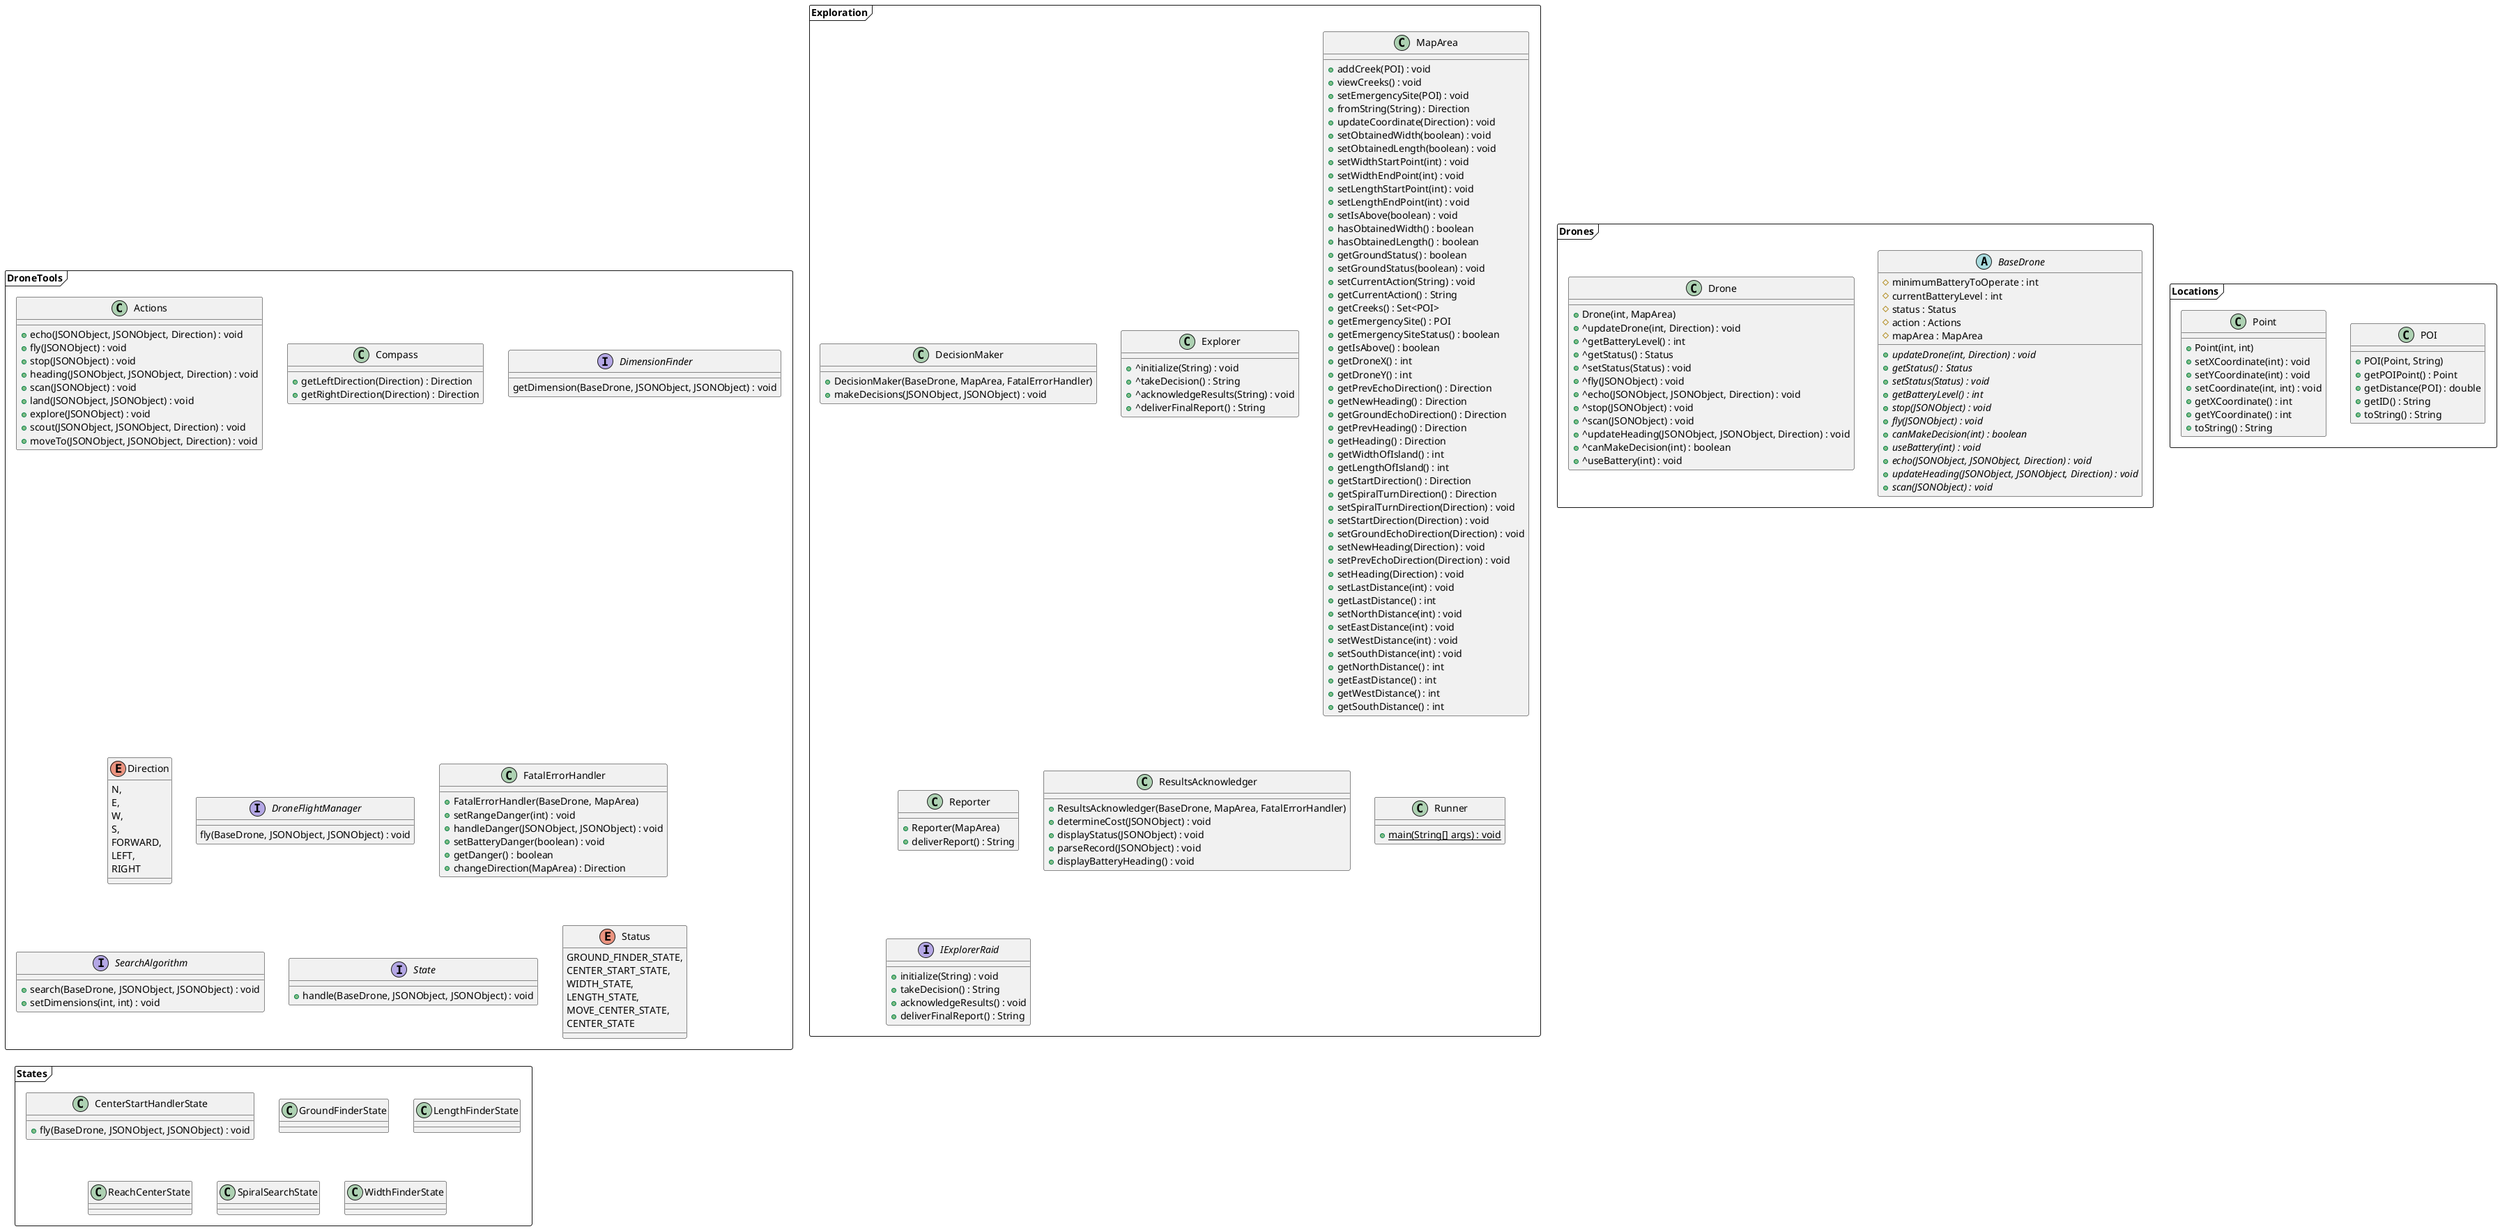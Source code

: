 @startuml "Class Diagram"

package DroneTools <<Frame>> {
    class Actions {
        + echo(JSONObject, JSONObject, Direction) : void
        + fly(JSONObject) : void
        + stop(JSONObject) : void
        + heading(JSONObject, JSONObject, Direction) : void
        + scan(JSONObject) : void
        + land(JSONObject, JSONObject) : void
        + explore(JSONObject) : void
        + scout(JSONObject, JSONObject, Direction) : void
        + moveTo(JSONObject, JSONObject, Direction) : void
    }

    class Compass {
        + getLeftDirection(Direction) : Direction
        + getRightDirection(Direction) : Direction
    }

    interface DimensionFinder {
        getDimension(BaseDrone, JSONObject, JSONObject) : void
    }

    enum Direction {
        N,
        E,
        W,
        S,
        FORWARD,
        LEFT,
        RIGHT
    }
    
    interface DroneFlightManager {
        fly(BaseDrone, JSONObject, JSONObject) : void
    }

    class FatalErrorHandler {
        + FatalErrorHandler(BaseDrone, MapArea)
        + setRangeDanger(int) : void
        + handleDanger(JSONObject, JSONObject) : void
        + setBatteryDanger(boolean) : void
        + getDanger() : boolean
        + changeDirection(MapArea) : Direction
    }

    interface SearchAlgorithm {
        + search(BaseDrone, JSONObject, JSONObject) : void
        + setDimensions(int, int) : void
    }

    interface State {
        + handle(BaseDrone, JSONObject, JSONObject) : void
    }

    enum Status {
        GROUND_FINDER_STATE,
        CENTER_START_STATE,
        WIDTH_STATE,
        LENGTH_STATE,
        MOVE_CENTER_STATE,
        CENTER_STATE
    }
}

package Drones <<Frame>> {
    abstract class BaseDrone {
        # minimumBatteryToOperate : int
        # currentBatteryLevel : int
        # status : Status
        # action : Actions
        # mapArea : MapArea
        + {abstract} updateDrone(int, Direction) : void
        + {abstract} getStatus() : Status
        + {abstract} setStatus(Status) : void
        + {abstract} getBatteryLevel() : int
        + {abstract} stop(JSONObject) : void
        + {abstract} fly(JSONObject) : void
        + {abstract} canMakeDecision(int) : boolean
        + {abstract} useBattery(int) : void
        + {abstract} echo(JSONObject, JSONObject, Direction) : void
        + {abstract} updateHeading(JSONObject, JSONObject, Direction) : void
        + {abstract} scan(JSONObject) : void
    }

    class Drone {
        + Drone(int, MapArea)
        + ^updateDrone(int, Direction) : void
        + ^getBatteryLevel() : int
        + ^getStatus() : Status
        + ^setStatus(Status) : void
        + ^fly(JSONObject) : void
        + ^echo(JSONObject, JSONObject, Direction) : void
        + ^stop(JSONObject) : void
        + ^scan(JSONObject) : void
        + ^updateHeading(JSONObject, JSONObject, Direction) : void
        + ^canMakeDecision(int) : boolean
        + ^useBattery(int) : void
    }
}

package Exploration <<Frame>> {
    class DecisionMaker {
        + DecisionMaker(BaseDrone, MapArea, FatalErrorHandler)
        + makeDecisions(JSONObject, JSONObject) : void
    }

    class Explorer {
        + ^initialize(String) : void
        + ^takeDecision() : String
        + ^acknowledgeResults(String) : void
        + ^deliverFinalReport() : String
    }

    class MapArea {
        + addCreek(POI) : void
        + viewCreeks() : void
        + setEmergencySite(POI) : void
        + fromString(String) : Direction
        + updateCoordinate(Direction) : void
        + setObtainedWidth(boolean) : void
        + setObtainedLength(boolean) : void
        + setWidthStartPoint(int) : void
        + setWidthEndPoint(int) : void
        + setLengthStartPoint(int) : void
        + setLengthEndPoint(int) : void
        + setIsAbove(boolean) : void
        + hasObtainedWidth() : boolean
        + hasObtainedLength() : boolean
        + getGroundStatus() : boolean
        + setGroundStatus(boolean) : void
        + setCurrentAction(String) : void
        + getCurrentAction() : String
        + getCreeks() : Set<POI>
        + getEmergencySite() : POI
        + getEmergencySiteStatus() : boolean
        + getIsAbove() : boolean
        + getDroneX() : int
        + getDroneY() : int
        + getPrevEchoDirection() : Direction
        + getNewHeading() : Direction
        + getGroundEchoDirection() : Direction
        + getPrevHeading() : Direction
        + getHeading() : Direction
        + getWidthOfIsland() : int
        + getLengthOfIsland() : int
        + getStartDirection() : Direction
        + getSpiralTurnDirection() : Direction
        + setSpiralTurnDirection(Direction) : void
        + setStartDirection(Direction) : void
        + setGroundEchoDirection(Direction) : void
        + setNewHeading(Direction) : void
        + setPrevEchoDirection(Direction) : void
        + setHeading(Direction) : void
        + setLastDistance(int) : void
        + getLastDistance() : int
        + setNorthDistance(int) : void
        + setEastDistance(int) : void
        + setWestDistance(int) : void
        + setSouthDistance(int) : void
        + getNorthDistance() : int
        + getEastDistance() : int
        + getWestDistance() : int
        + getSouthDistance() : int
    }

    class Reporter {
        + Reporter(MapArea)
        + deliverReport() : String

    }

    class ResultsAcknowledger {
        + ResultsAcknowledger(BaseDrone, MapArea, FatalErrorHandler)
        + determineCost(JSONObject) : void
        + displayStatus(JSONObject) : void
        + parseRecord(JSONObject) : void
        + displayBatteryHeading() : void

    }

    class Runner {
        + {static} main(String[] args) : void
    }

    interface IExplorerRaid {
        + initialize(String) : void
        + takeDecision() : String
        + acknowledgeResults() : void
        + deliverFinalReport() : String
    }
}

package Locations <<Frame>> {
    class POI {
        + POI(Point, String)
        + getPOIPoint() : Point
        + getDistance(POI) : double
        + getID() : String
        + toString() : String
    }
    
    class Point {
        + Point(int, int)
        + setXCoordinate(int) : void
    + setYCoordinate(int) : void
    + setCoordinate(int, int) : void
    + getXCoordinate() : int
    + getYCoordinate() : int
    + toString() : String

    }
}

package States <<Frame>> {
    class CenterStartHandlerState {
        + fly(BaseDrone, JSONObject, JSONObject) : void
    }

    class GroundFinderState

    class LengthFinderState

    class ReachCenterState

    class SpiralSearchState

    class WidthFinderState
    
}

@enduml